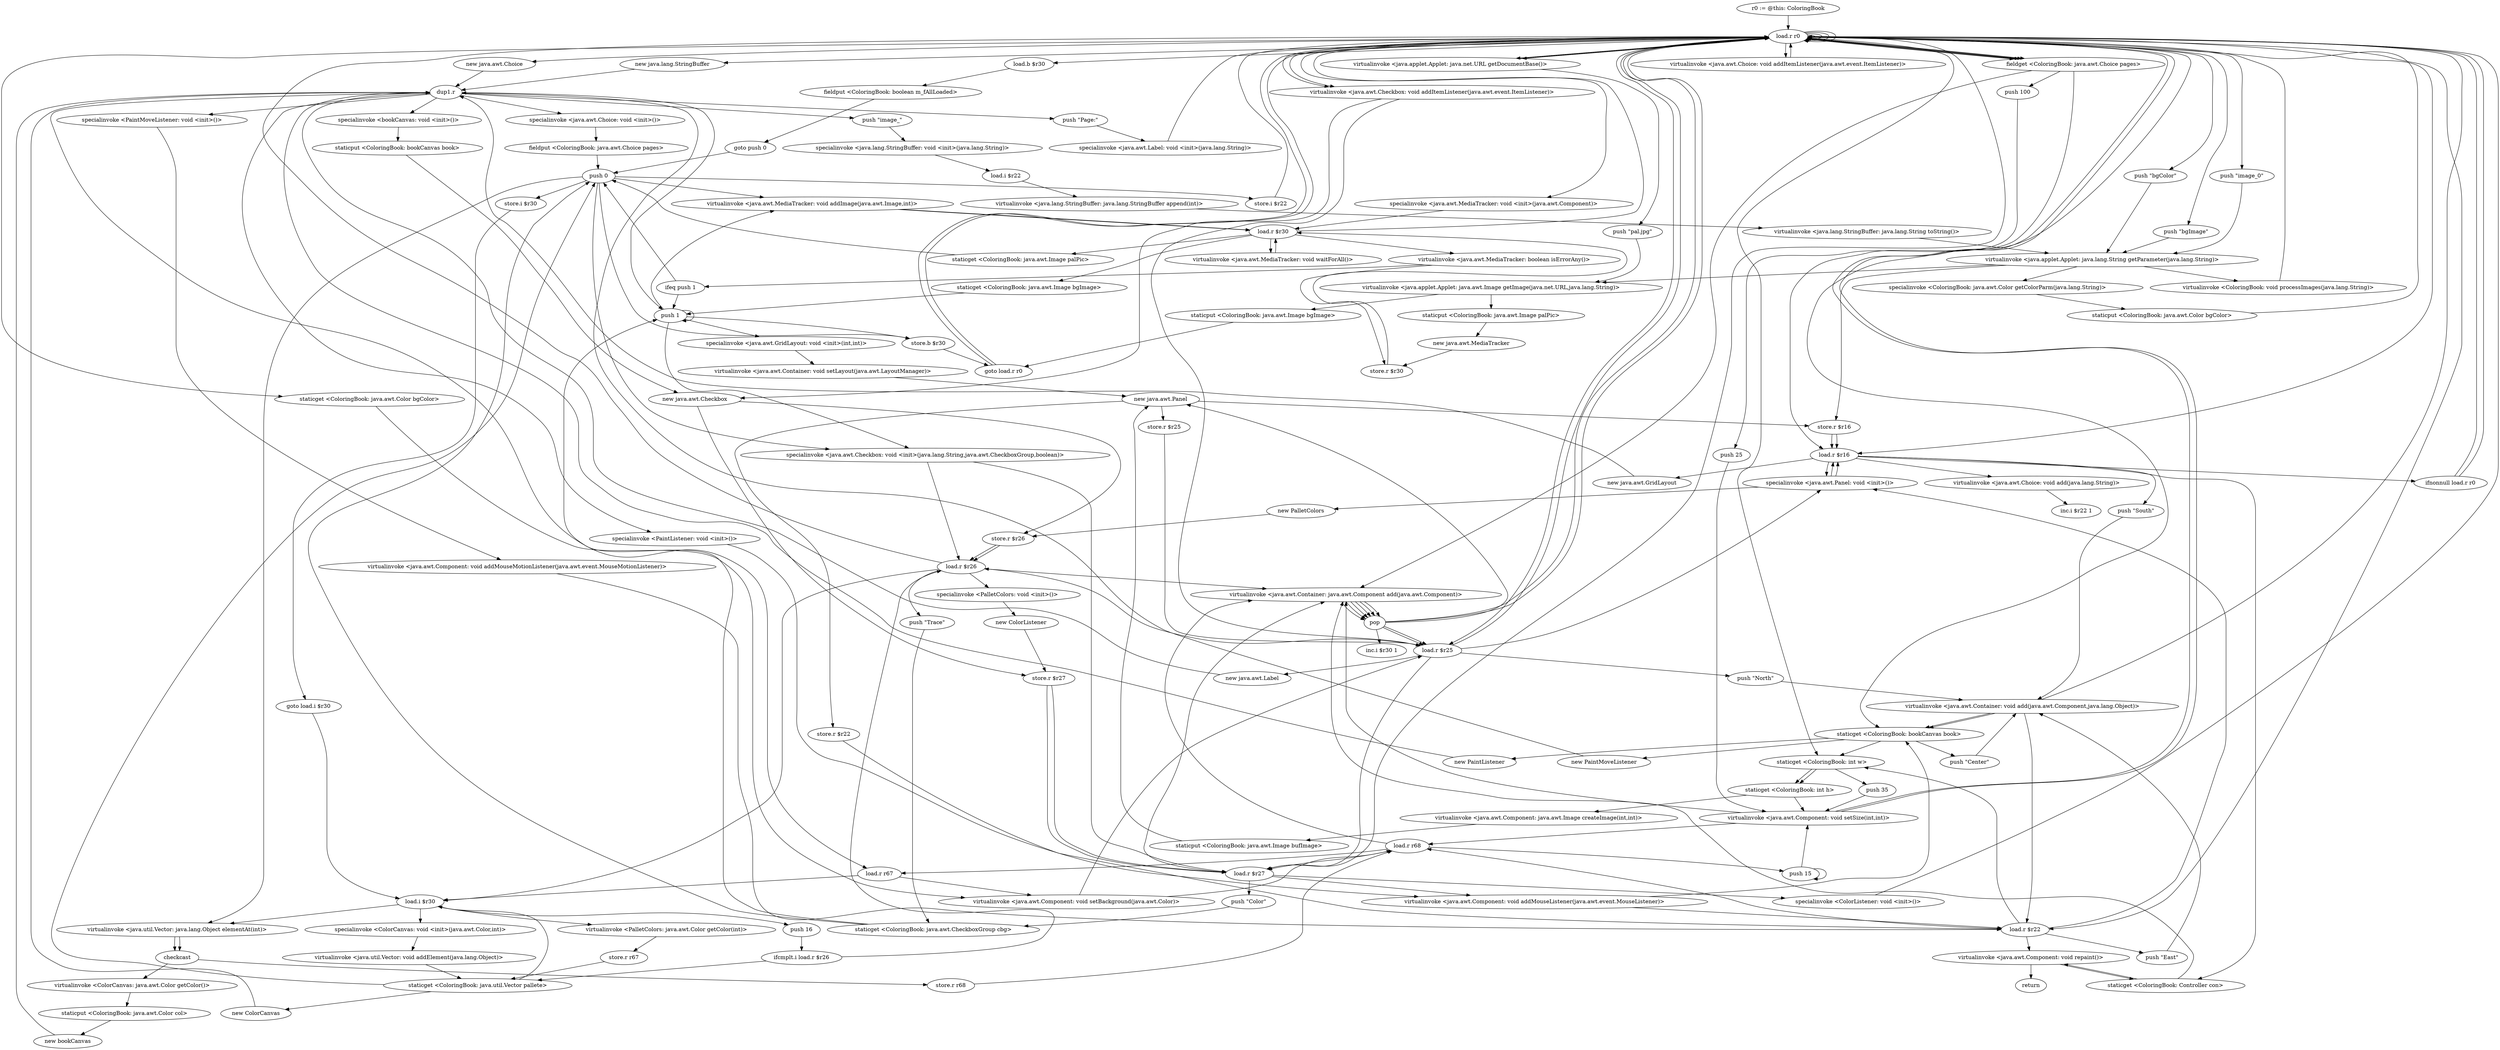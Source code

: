 digraph "" {
    "r0 := @this: ColoringBook"
    "load.r r0"
    "r0 := @this: ColoringBook"->"load.r r0";
    "new java.awt.Choice"
    "load.r r0"->"new java.awt.Choice";
    "dup1.r"
    "new java.awt.Choice"->"dup1.r";
    "specialinvoke <java.awt.Choice: void <init>()>"
    "dup1.r"->"specialinvoke <java.awt.Choice: void <init>()>";
    "fieldput <ColoringBook: java.awt.Choice pages>"
    "specialinvoke <java.awt.Choice: void <init>()>"->"fieldput <ColoringBook: java.awt.Choice pages>";
    "push 0"
    "fieldput <ColoringBook: java.awt.Choice pages>"->"push 0";
    "store.i $r22"
    "push 0"->"store.i $r22";
    "store.i $r22"->"load.r r0";
    "load.r r0"->"load.r r0";
    "push \"bgColor\""
    "load.r r0"->"push \"bgColor\"";
    "virtualinvoke <java.applet.Applet: java.lang.String getParameter(java.lang.String)>"
    "push \"bgColor\""->"virtualinvoke <java.applet.Applet: java.lang.String getParameter(java.lang.String)>";
    "specialinvoke <ColoringBook: java.awt.Color getColorParm(java.lang.String)>"
    "virtualinvoke <java.applet.Applet: java.lang.String getParameter(java.lang.String)>"->"specialinvoke <ColoringBook: java.awt.Color getColorParm(java.lang.String)>";
    "staticput <ColoringBook: java.awt.Color bgColor>"
    "specialinvoke <ColoringBook: java.awt.Color getColorParm(java.lang.String)>"->"staticput <ColoringBook: java.awt.Color bgColor>";
    "staticput <ColoringBook: java.awt.Color bgColor>"->"load.r r0";
    "load.r r0"->"load.r r0";
    "virtualinvoke <java.applet.Applet: java.net.URL getDocumentBase()>"
    "load.r r0"->"virtualinvoke <java.applet.Applet: java.net.URL getDocumentBase()>";
    "virtualinvoke <java.applet.Applet: java.net.URL getDocumentBase()>"->"load.r r0";
    "push \"bgImage\""
    "load.r r0"->"push \"bgImage\"";
    "push \"bgImage\""->"virtualinvoke <java.applet.Applet: java.lang.String getParameter(java.lang.String)>";
    "virtualinvoke <java.applet.Applet: java.awt.Image getImage(java.net.URL,java.lang.String)>"
    "virtualinvoke <java.applet.Applet: java.lang.String getParameter(java.lang.String)>"->"virtualinvoke <java.applet.Applet: java.awt.Image getImage(java.net.URL,java.lang.String)>";
    "staticput <ColoringBook: java.awt.Image bgImage>"
    "virtualinvoke <java.applet.Applet: java.awt.Image getImage(java.net.URL,java.lang.String)>"->"staticput <ColoringBook: java.awt.Image bgImage>";
    "goto load.r r0"
    "staticput <ColoringBook: java.awt.Image bgImage>"->"goto load.r r0";
    "goto load.r r0"->"load.r r0";
    "new java.lang.StringBuffer"
    "load.r r0"->"new java.lang.StringBuffer";
    "new java.lang.StringBuffer"->"dup1.r";
    "push \"image_\""
    "dup1.r"->"push \"image_\"";
    "specialinvoke <java.lang.StringBuffer: void <init>(java.lang.String)>"
    "push \"image_\""->"specialinvoke <java.lang.StringBuffer: void <init>(java.lang.String)>";
    "load.i $r22"
    "specialinvoke <java.lang.StringBuffer: void <init>(java.lang.String)>"->"load.i $r22";
    "virtualinvoke <java.lang.StringBuffer: java.lang.StringBuffer append(int)>"
    "load.i $r22"->"virtualinvoke <java.lang.StringBuffer: java.lang.StringBuffer append(int)>";
    "virtualinvoke <java.lang.StringBuffer: java.lang.String toString()>"
    "virtualinvoke <java.lang.StringBuffer: java.lang.StringBuffer append(int)>"->"virtualinvoke <java.lang.StringBuffer: java.lang.String toString()>";
    "virtualinvoke <java.lang.StringBuffer: java.lang.String toString()>"->"virtualinvoke <java.applet.Applet: java.lang.String getParameter(java.lang.String)>";
    "store.r $r16"
    "virtualinvoke <java.applet.Applet: java.lang.String getParameter(java.lang.String)>"->"store.r $r16";
    "load.r $r16"
    "store.r $r16"->"load.r $r16";
    "ifnonnull load.r r0"
    "load.r $r16"->"ifnonnull load.r r0";
    "ifnonnull load.r r0"->"load.r r0";
    "load.r r0"->"load.r r0";
    "push \"image_0\""
    "load.r r0"->"push \"image_0\"";
    "push \"image_0\""->"virtualinvoke <java.applet.Applet: java.lang.String getParameter(java.lang.String)>";
    "virtualinvoke <ColoringBook: void processImages(java.lang.String)>"
    "virtualinvoke <java.applet.Applet: java.lang.String getParameter(java.lang.String)>"->"virtualinvoke <ColoringBook: void processImages(java.lang.String)>";
    "virtualinvoke <ColoringBook: void processImages(java.lang.String)>"->"load.r r0";
    "staticget <ColoringBook: int w>"
    "load.r r0"->"staticget <ColoringBook: int w>";
    "staticget <ColoringBook: int h>"
    "staticget <ColoringBook: int w>"->"staticget <ColoringBook: int h>";
    "virtualinvoke <java.awt.Component: java.awt.Image createImage(int,int)>"
    "staticget <ColoringBook: int h>"->"virtualinvoke <java.awt.Component: java.awt.Image createImage(int,int)>";
    "staticput <ColoringBook: java.awt.Image bufImage>"
    "virtualinvoke <java.awt.Component: java.awt.Image createImage(int,int)>"->"staticput <ColoringBook: java.awt.Image bufImage>";
    "new java.awt.Panel"
    "staticput <ColoringBook: java.awt.Image bufImage>"->"new java.awt.Panel";
    "new java.awt.Panel"->"store.r $r16";
    "store.r $r16"->"load.r $r16";
    "specialinvoke <java.awt.Panel: void <init>()>"
    "load.r $r16"->"specialinvoke <java.awt.Panel: void <init>()>";
    "specialinvoke <java.awt.Panel: void <init>()>"->"load.r $r16";
    "new java.awt.GridLayout"
    "load.r $r16"->"new java.awt.GridLayout";
    "new java.awt.GridLayout"->"dup1.r";
    "push 1"
    "dup1.r"->"push 1";
    "push 1"->"push 1";
    "specialinvoke <java.awt.GridLayout: void <init>(int,int)>"
    "push 1"->"specialinvoke <java.awt.GridLayout: void <init>(int,int)>";
    "virtualinvoke <java.awt.Container: void setLayout(java.awt.LayoutManager)>"
    "specialinvoke <java.awt.GridLayout: void <init>(int,int)>"->"virtualinvoke <java.awt.Container: void setLayout(java.awt.LayoutManager)>";
    "virtualinvoke <java.awt.Container: void setLayout(java.awt.LayoutManager)>"->"new java.awt.Panel";
    "store.r $r22"
    "new java.awt.Panel"->"store.r $r22";
    "load.r $r22"
    "store.r $r22"->"load.r $r22";
    "load.r $r22"->"specialinvoke <java.awt.Panel: void <init>()>";
    "specialinvoke <java.awt.Panel: void <init>()>"->"load.r $r16";
    "staticget <ColoringBook: Controller con>"
    "load.r $r16"->"staticget <ColoringBook: Controller con>";
    "virtualinvoke <java.awt.Container: java.awt.Component add(java.awt.Component)>"
    "staticget <ColoringBook: Controller con>"->"virtualinvoke <java.awt.Container: java.awt.Component add(java.awt.Component)>";
    "pop"
    "virtualinvoke <java.awt.Container: java.awt.Component add(java.awt.Component)>"->"pop";
    "pop"->"new java.awt.Panel";
    "store.r $r25"
    "new java.awt.Panel"->"store.r $r25";
    "load.r $r25"
    "store.r $r25"->"load.r $r25";
    "load.r $r25"->"specialinvoke <java.awt.Panel: void <init>()>";
    "new PalletColors"
    "specialinvoke <java.awt.Panel: void <init>()>"->"new PalletColors";
    "store.r $r26"
    "new PalletColors"->"store.r $r26";
    "load.r $r26"
    "store.r $r26"->"load.r $r26";
    "specialinvoke <PalletColors: void <init>()>"
    "load.r $r26"->"specialinvoke <PalletColors: void <init>()>";
    "new ColorListener"
    "specialinvoke <PalletColors: void <init>()>"->"new ColorListener";
    "store.r $r27"
    "new ColorListener"->"store.r $r27";
    "load.r $r27"
    "store.r $r27"->"load.r $r27";
    "specialinvoke <ColorListener: void <init>()>"
    "load.r $r27"->"specialinvoke <ColorListener: void <init>()>";
    "specialinvoke <ColorListener: void <init>()>"->"load.r r0";
    "load.r r0"->"load.r r0";
    "load.r r0"->"virtualinvoke <java.applet.Applet: java.net.URL getDocumentBase()>";
    "push \"pal.jpg\""
    "virtualinvoke <java.applet.Applet: java.net.URL getDocumentBase()>"->"push \"pal.jpg\"";
    "push \"pal.jpg\""->"virtualinvoke <java.applet.Applet: java.awt.Image getImage(java.net.URL,java.lang.String)>";
    "staticput <ColoringBook: java.awt.Image palPic>"
    "virtualinvoke <java.applet.Applet: java.awt.Image getImage(java.net.URL,java.lang.String)>"->"staticput <ColoringBook: java.awt.Image palPic>";
    "new java.awt.MediaTracker"
    "staticput <ColoringBook: java.awt.Image palPic>"->"new java.awt.MediaTracker";
    "store.r $r30"
    "new java.awt.MediaTracker"->"store.r $r30";
    "load.r $r30"
    "store.r $r30"->"load.r $r30";
    "load.r $r30"->"load.r r0";
    "specialinvoke <java.awt.MediaTracker: void <init>(java.awt.Component)>"
    "load.r r0"->"specialinvoke <java.awt.MediaTracker: void <init>(java.awt.Component)>";
    "specialinvoke <java.awt.MediaTracker: void <init>(java.awt.Component)>"->"load.r $r30";
    "staticget <ColoringBook: java.awt.Image palPic>"
    "load.r $r30"->"staticget <ColoringBook: java.awt.Image palPic>";
    "staticget <ColoringBook: java.awt.Image palPic>"->"push 0";
    "virtualinvoke <java.awt.MediaTracker: void addImage(java.awt.Image,int)>"
    "push 0"->"virtualinvoke <java.awt.MediaTracker: void addImage(java.awt.Image,int)>";
    "virtualinvoke <java.awt.MediaTracker: void addImage(java.awt.Image,int)>"->"load.r $r30";
    "staticget <ColoringBook: java.awt.Image bgImage>"
    "load.r $r30"->"staticget <ColoringBook: java.awt.Image bgImage>";
    "staticget <ColoringBook: java.awt.Image bgImage>"->"push 1";
    "push 1"->"virtualinvoke <java.awt.MediaTracker: void addImage(java.awt.Image,int)>";
    "virtualinvoke <java.awt.MediaTracker: void addImage(java.awt.Image,int)>"->"load.r $r30";
    "virtualinvoke <java.awt.MediaTracker: void waitForAll()>"
    "load.r $r30"->"virtualinvoke <java.awt.MediaTracker: void waitForAll()>";
    "virtualinvoke <java.awt.MediaTracker: void waitForAll()>"->"load.r $r30";
    "virtualinvoke <java.awt.MediaTracker: boolean isErrorAny()>"
    "load.r $r30"->"virtualinvoke <java.awt.MediaTracker: boolean isErrorAny()>";
    "ifeq push 1"
    "virtualinvoke <java.awt.MediaTracker: boolean isErrorAny()>"->"ifeq push 1";
    "ifeq push 1"->"push 0";
    "store.b $r30"
    "push 0"->"store.b $r30";
    "store.b $r30"->"goto load.r r0";
    "goto load.r r0"->"load.r r0";
    "load.b $r30"
    "load.r r0"->"load.b $r30";
    "fieldput <ColoringBook: boolean m_fAllLoaded>"
    "load.b $r30"->"fieldput <ColoringBook: boolean m_fAllLoaded>";
    "goto push 0"
    "fieldput <ColoringBook: boolean m_fAllLoaded>"->"goto push 0";
    "goto push 0"->"push 0";
    "store.i $r30"
    "push 0"->"store.i $r30";
    "goto load.i $r30"
    "store.i $r30"->"goto load.i $r30";
    "load.i $r30"
    "goto load.i $r30"->"load.i $r30";
    "push 16"
    "load.i $r30"->"push 16";
    "ifcmplt.i load.r $r26"
    "push 16"->"ifcmplt.i load.r $r26";
    "staticget <ColoringBook: java.util.Vector pallete>"
    "ifcmplt.i load.r $r26"->"staticget <ColoringBook: java.util.Vector pallete>";
    "staticget <ColoringBook: java.util.Vector pallete>"->"push 0";
    "virtualinvoke <java.util.Vector: java.lang.Object elementAt(int)>"
    "push 0"->"virtualinvoke <java.util.Vector: java.lang.Object elementAt(int)>";
    "checkcast"
    "virtualinvoke <java.util.Vector: java.lang.Object elementAt(int)>"->"checkcast";
    "virtualinvoke <ColorCanvas: java.awt.Color getColor()>"
    "checkcast"->"virtualinvoke <ColorCanvas: java.awt.Color getColor()>";
    "staticput <ColoringBook: java.awt.Color col>"
    "virtualinvoke <ColorCanvas: java.awt.Color getColor()>"->"staticput <ColoringBook: java.awt.Color col>";
    "new bookCanvas"
    "staticput <ColoringBook: java.awt.Color col>"->"new bookCanvas";
    "new bookCanvas"->"dup1.r";
    "specialinvoke <bookCanvas: void <init>()>"
    "dup1.r"->"specialinvoke <bookCanvas: void <init>()>";
    "staticput <ColoringBook: bookCanvas book>"
    "specialinvoke <bookCanvas: void <init>()>"->"staticput <ColoringBook: bookCanvas book>";
    "new java.awt.Checkbox"
    "staticput <ColoringBook: bookCanvas book>"->"new java.awt.Checkbox";
    "new java.awt.Checkbox"->"store.r $r26";
    "store.r $r26"->"load.r $r26";
    "push \"Trace\""
    "load.r $r26"->"push \"Trace\"";
    "staticget <ColoringBook: java.awt.CheckboxGroup cbg>"
    "push \"Trace\""->"staticget <ColoringBook: java.awt.CheckboxGroup cbg>";
    "staticget <ColoringBook: java.awt.CheckboxGroup cbg>"->"push 0";
    "specialinvoke <java.awt.Checkbox: void <init>(java.lang.String,java.awt.CheckboxGroup,boolean)>"
    "push 0"->"specialinvoke <java.awt.Checkbox: void <init>(java.lang.String,java.awt.CheckboxGroup,boolean)>";
    "specialinvoke <java.awt.Checkbox: void <init>(java.lang.String,java.awt.CheckboxGroup,boolean)>"->"load.r $r26";
    "load.r $r26"->"load.r r0";
    "virtualinvoke <java.awt.Checkbox: void addItemListener(java.awt.event.ItemListener)>"
    "load.r r0"->"virtualinvoke <java.awt.Checkbox: void addItemListener(java.awt.event.ItemListener)>";
    "virtualinvoke <java.awt.Checkbox: void addItemListener(java.awt.event.ItemListener)>"->"new java.awt.Checkbox";
    "new java.awt.Checkbox"->"store.r $r27";
    "store.r $r27"->"load.r $r27";
    "push \"Color\""
    "load.r $r27"->"push \"Color\"";
    "push \"Color\""->"staticget <ColoringBook: java.awt.CheckboxGroup cbg>";
    "staticget <ColoringBook: java.awt.CheckboxGroup cbg>"->"push 1";
    "push 1"->"specialinvoke <java.awt.Checkbox: void <init>(java.lang.String,java.awt.CheckboxGroup,boolean)>";
    "specialinvoke <java.awt.Checkbox: void <init>(java.lang.String,java.awt.CheckboxGroup,boolean)>"->"load.r $r27";
    "load.r $r27"->"load.r r0";
    "load.r r0"->"virtualinvoke <java.awt.Checkbox: void addItemListener(java.awt.event.ItemListener)>";
    "virtualinvoke <java.awt.Checkbox: void addItemListener(java.awt.event.ItemListener)>"->"load.r $r25";
    "load.r $r25"->"load.r $r26";
    "load.r $r26"->"virtualinvoke <java.awt.Container: java.awt.Component add(java.awt.Component)>";
    "virtualinvoke <java.awt.Container: java.awt.Component add(java.awt.Component)>"->"pop";
    "pop"->"load.r $r25";
    "load.r $r25"->"load.r $r27";
    "load.r $r27"->"virtualinvoke <java.awt.Container: java.awt.Component add(java.awt.Component)>";
    "virtualinvoke <java.awt.Container: java.awt.Component add(java.awt.Component)>"->"pop";
    "pop"->"load.r r0";
    "fieldget <ColoringBook: java.awt.Choice pages>"
    "load.r r0"->"fieldget <ColoringBook: java.awt.Choice pages>";
    "fieldget <ColoringBook: java.awt.Choice pages>"->"load.r r0";
    "virtualinvoke <java.awt.Choice: void addItemListener(java.awt.event.ItemListener)>"
    "load.r r0"->"virtualinvoke <java.awt.Choice: void addItemListener(java.awt.event.ItemListener)>";
    "virtualinvoke <java.awt.Choice: void addItemListener(java.awt.event.ItemListener)>"->"load.r r0";
    "staticget <ColoringBook: java.awt.Color bgColor>"
    "load.r r0"->"staticget <ColoringBook: java.awt.Color bgColor>";
    "virtualinvoke <java.awt.Component: void setBackground(java.awt.Color)>"
    "staticget <ColoringBook: java.awt.Color bgColor>"->"virtualinvoke <java.awt.Component: void setBackground(java.awt.Color)>";
    "virtualinvoke <java.awt.Component: void setBackground(java.awt.Color)>"->"load.r $r25";
    "new java.awt.Label"
    "load.r $r25"->"new java.awt.Label";
    "new java.awt.Label"->"dup1.r";
    "push \"Page:\""
    "dup1.r"->"push \"Page:\"";
    "specialinvoke <java.awt.Label: void <init>(java.lang.String)>"
    "push \"Page:\""->"specialinvoke <java.awt.Label: void <init>(java.lang.String)>";
    "specialinvoke <java.awt.Label: void <init>(java.lang.String)>"->"load.r r0";
    "load.r r0"->"fieldget <ColoringBook: java.awt.Choice pages>";
    "push 100"
    "fieldget <ColoringBook: java.awt.Choice pages>"->"push 100";
    "push 25"
    "push 100"->"push 25";
    "virtualinvoke <java.awt.Component: void setSize(int,int)>"
    "push 25"->"virtualinvoke <java.awt.Component: void setSize(int,int)>";
    "virtualinvoke <java.awt.Component: void setSize(int,int)>"->"virtualinvoke <java.awt.Container: java.awt.Component add(java.awt.Component)>";
    "virtualinvoke <java.awt.Container: java.awt.Component add(java.awt.Component)>"->"pop";
    "pop"->"load.r $r25";
    "load.r $r25"->"load.r r0";
    "load.r r0"->"fieldget <ColoringBook: java.awt.Choice pages>";
    "fieldget <ColoringBook: java.awt.Choice pages>"->"virtualinvoke <java.awt.Container: java.awt.Component add(java.awt.Component)>";
    "virtualinvoke <java.awt.Container: java.awt.Component add(java.awt.Component)>"->"pop";
    "pop"->"load.r r0";
    "load.r r0"->"load.r $r25";
    "push \"North\""
    "load.r $r25"->"push \"North\"";
    "virtualinvoke <java.awt.Container: void add(java.awt.Component,java.lang.Object)>"
    "push \"North\""->"virtualinvoke <java.awt.Container: void add(java.awt.Component,java.lang.Object)>";
    "staticget <ColoringBook: bookCanvas book>"
    "virtualinvoke <java.awt.Container: void add(java.awt.Component,java.lang.Object)>"->"staticget <ColoringBook: bookCanvas book>";
    "staticget <ColoringBook: bookCanvas book>"->"staticget <ColoringBook: int w>";
    "staticget <ColoringBook: int w>"->"staticget <ColoringBook: int h>";
    "staticget <ColoringBook: int h>"->"virtualinvoke <java.awt.Component: void setSize(int,int)>";
    "virtualinvoke <java.awt.Component: void setSize(int,int)>"->"load.r r0";
    "load.r r0"->"load.r $r22";
    "push \"East\""
    "load.r $r22"->"push \"East\"";
    "push \"East\""->"virtualinvoke <java.awt.Container: void add(java.awt.Component,java.lang.Object)>";
    "virtualinvoke <java.awt.Container: void add(java.awt.Component,java.lang.Object)>"->"load.r r0";
    "load.r r0"->"staticget <ColoringBook: bookCanvas book>";
    "push \"Center\""
    "staticget <ColoringBook: bookCanvas book>"->"push \"Center\"";
    "push \"Center\""->"virtualinvoke <java.awt.Container: void add(java.awt.Component,java.lang.Object)>";
    "virtualinvoke <java.awt.Container: void add(java.awt.Component,java.lang.Object)>"->"load.r $r22";
    "load.r $r22"->"staticget <ColoringBook: int w>";
    "push 35"
    "staticget <ColoringBook: int w>"->"push 35";
    "push 35"->"virtualinvoke <java.awt.Component: void setSize(int,int)>";
    "virtualinvoke <java.awt.Component: void setSize(int,int)>"->"load.r r0";
    "load.r r0"->"load.r $r16";
    "push \"South\""
    "load.r $r16"->"push \"South\"";
    "push \"South\""->"virtualinvoke <java.awt.Container: void add(java.awt.Component,java.lang.Object)>";
    "virtualinvoke <java.awt.Container: void add(java.awt.Component,java.lang.Object)>"->"staticget <ColoringBook: bookCanvas book>";
    "new PaintListener"
    "staticget <ColoringBook: bookCanvas book>"->"new PaintListener";
    "new PaintListener"->"dup1.r";
    "specialinvoke <PaintListener: void <init>()>"
    "dup1.r"->"specialinvoke <PaintListener: void <init>()>";
    "virtualinvoke <java.awt.Component: void addMouseListener(java.awt.event.MouseListener)>"
    "specialinvoke <PaintListener: void <init>()>"->"virtualinvoke <java.awt.Component: void addMouseListener(java.awt.event.MouseListener)>";
    "virtualinvoke <java.awt.Component: void addMouseListener(java.awt.event.MouseListener)>"->"staticget <ColoringBook: bookCanvas book>";
    "new PaintMoveListener"
    "staticget <ColoringBook: bookCanvas book>"->"new PaintMoveListener";
    "new PaintMoveListener"->"dup1.r";
    "specialinvoke <PaintMoveListener: void <init>()>"
    "dup1.r"->"specialinvoke <PaintMoveListener: void <init>()>";
    "virtualinvoke <java.awt.Component: void addMouseMotionListener(java.awt.event.MouseMotionListener)>"
    "specialinvoke <PaintMoveListener: void <init>()>"->"virtualinvoke <java.awt.Component: void addMouseMotionListener(java.awt.event.MouseMotionListener)>";
    "virtualinvoke <java.awt.Component: void addMouseMotionListener(java.awt.event.MouseMotionListener)>"->"load.r $r22";
    "virtualinvoke <java.awt.Component: void repaint()>"
    "load.r $r22"->"virtualinvoke <java.awt.Component: void repaint()>";
    "virtualinvoke <java.awt.Component: void repaint()>"->"staticget <ColoringBook: Controller con>";
    "staticget <ColoringBook: Controller con>"->"virtualinvoke <java.awt.Component: void repaint()>";
    "return"
    "virtualinvoke <java.awt.Component: void repaint()>"->"return";
    "ifcmplt.i load.r $r26"->"load.r $r26";
    "load.r $r26"->"load.i $r30";
    "virtualinvoke <PalletColors: java.awt.Color getColor(int)>"
    "load.i $r30"->"virtualinvoke <PalletColors: java.awt.Color getColor(int)>";
    "store.r r67"
    "virtualinvoke <PalletColors: java.awt.Color getColor(int)>"->"store.r r67";
    "store.r r67"->"staticget <ColoringBook: java.util.Vector pallete>";
    "new ColorCanvas"
    "staticget <ColoringBook: java.util.Vector pallete>"->"new ColorCanvas";
    "new ColorCanvas"->"dup1.r";
    "load.r r67"
    "dup1.r"->"load.r r67";
    "load.r r67"->"load.i $r30";
    "specialinvoke <ColorCanvas: void <init>(java.awt.Color,int)>"
    "load.i $r30"->"specialinvoke <ColorCanvas: void <init>(java.awt.Color,int)>";
    "virtualinvoke <java.util.Vector: void addElement(java.lang.Object)>"
    "specialinvoke <ColorCanvas: void <init>(java.awt.Color,int)>"->"virtualinvoke <java.util.Vector: void addElement(java.lang.Object)>";
    "virtualinvoke <java.util.Vector: void addElement(java.lang.Object)>"->"staticget <ColoringBook: java.util.Vector pallete>";
    "staticget <ColoringBook: java.util.Vector pallete>"->"load.i $r30";
    "load.i $r30"->"virtualinvoke <java.util.Vector: java.lang.Object elementAt(int)>";
    "virtualinvoke <java.util.Vector: java.lang.Object elementAt(int)>"->"checkcast";
    "store.r r68"
    "checkcast"->"store.r r68";
    "load.r r68"
    "store.r r68"->"load.r r68";
    "push 15"
    "load.r r68"->"push 15";
    "push 15"->"push 15";
    "push 15"->"virtualinvoke <java.awt.Component: void setSize(int,int)>";
    "virtualinvoke <java.awt.Component: void setSize(int,int)>"->"load.r r68";
    "load.r r68"->"load.r r67";
    "load.r r67"->"virtualinvoke <java.awt.Component: void setBackground(java.awt.Color)>";
    "virtualinvoke <java.awt.Component: void setBackground(java.awt.Color)>"->"load.r r68";
    "load.r r68"->"load.r $r27";
    "load.r $r27"->"virtualinvoke <java.awt.Component: void addMouseListener(java.awt.event.MouseListener)>";
    "virtualinvoke <java.awt.Component: void addMouseListener(java.awt.event.MouseListener)>"->"load.r $r22";
    "load.r $r22"->"load.r r68";
    "load.r r68"->"virtualinvoke <java.awt.Container: java.awt.Component add(java.awt.Component)>";
    "virtualinvoke <java.awt.Container: java.awt.Component add(java.awt.Component)>"->"pop";
    "inc.i $r30 1"
    "pop"->"inc.i $r30 1";
    "ifeq push 1"->"push 1";
    "push 1"->"store.b $r30";
    "virtualinvoke <java.awt.MediaTracker: boolean isErrorAny()>"->"store.r $r30";
    "ifnonnull load.r r0"->"load.r r0";
    "load.r r0"->"fieldget <ColoringBook: java.awt.Choice pages>";
    "fieldget <ColoringBook: java.awt.Choice pages>"->"load.r $r16";
    "virtualinvoke <java.awt.Choice: void add(java.lang.String)>"
    "load.r $r16"->"virtualinvoke <java.awt.Choice: void add(java.lang.String)>";
    "inc.i $r22 1"
    "virtualinvoke <java.awt.Choice: void add(java.lang.String)>"->"inc.i $r22 1";
}
